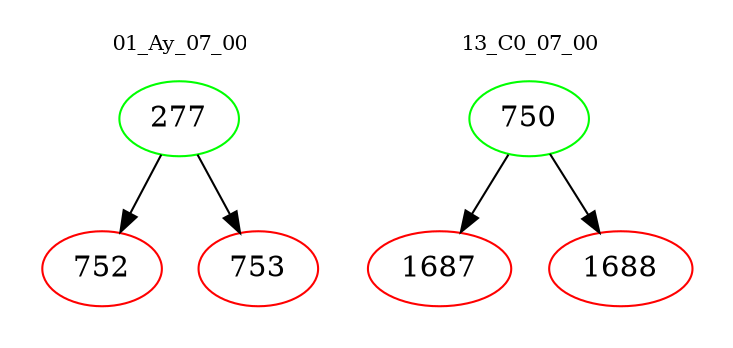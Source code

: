 digraph{
subgraph cluster_0 {
color = white
label = "01_Ay_07_00";
fontsize=10;
T0_277 [label="277", color="green"]
T0_277 -> T0_752 [color="black"]
T0_752 [label="752", color="red"]
T0_277 -> T0_753 [color="black"]
T0_753 [label="753", color="red"]
}
subgraph cluster_1 {
color = white
label = "13_C0_07_00";
fontsize=10;
T1_750 [label="750", color="green"]
T1_750 -> T1_1687 [color="black"]
T1_1687 [label="1687", color="red"]
T1_750 -> T1_1688 [color="black"]
T1_1688 [label="1688", color="red"]
}
}
